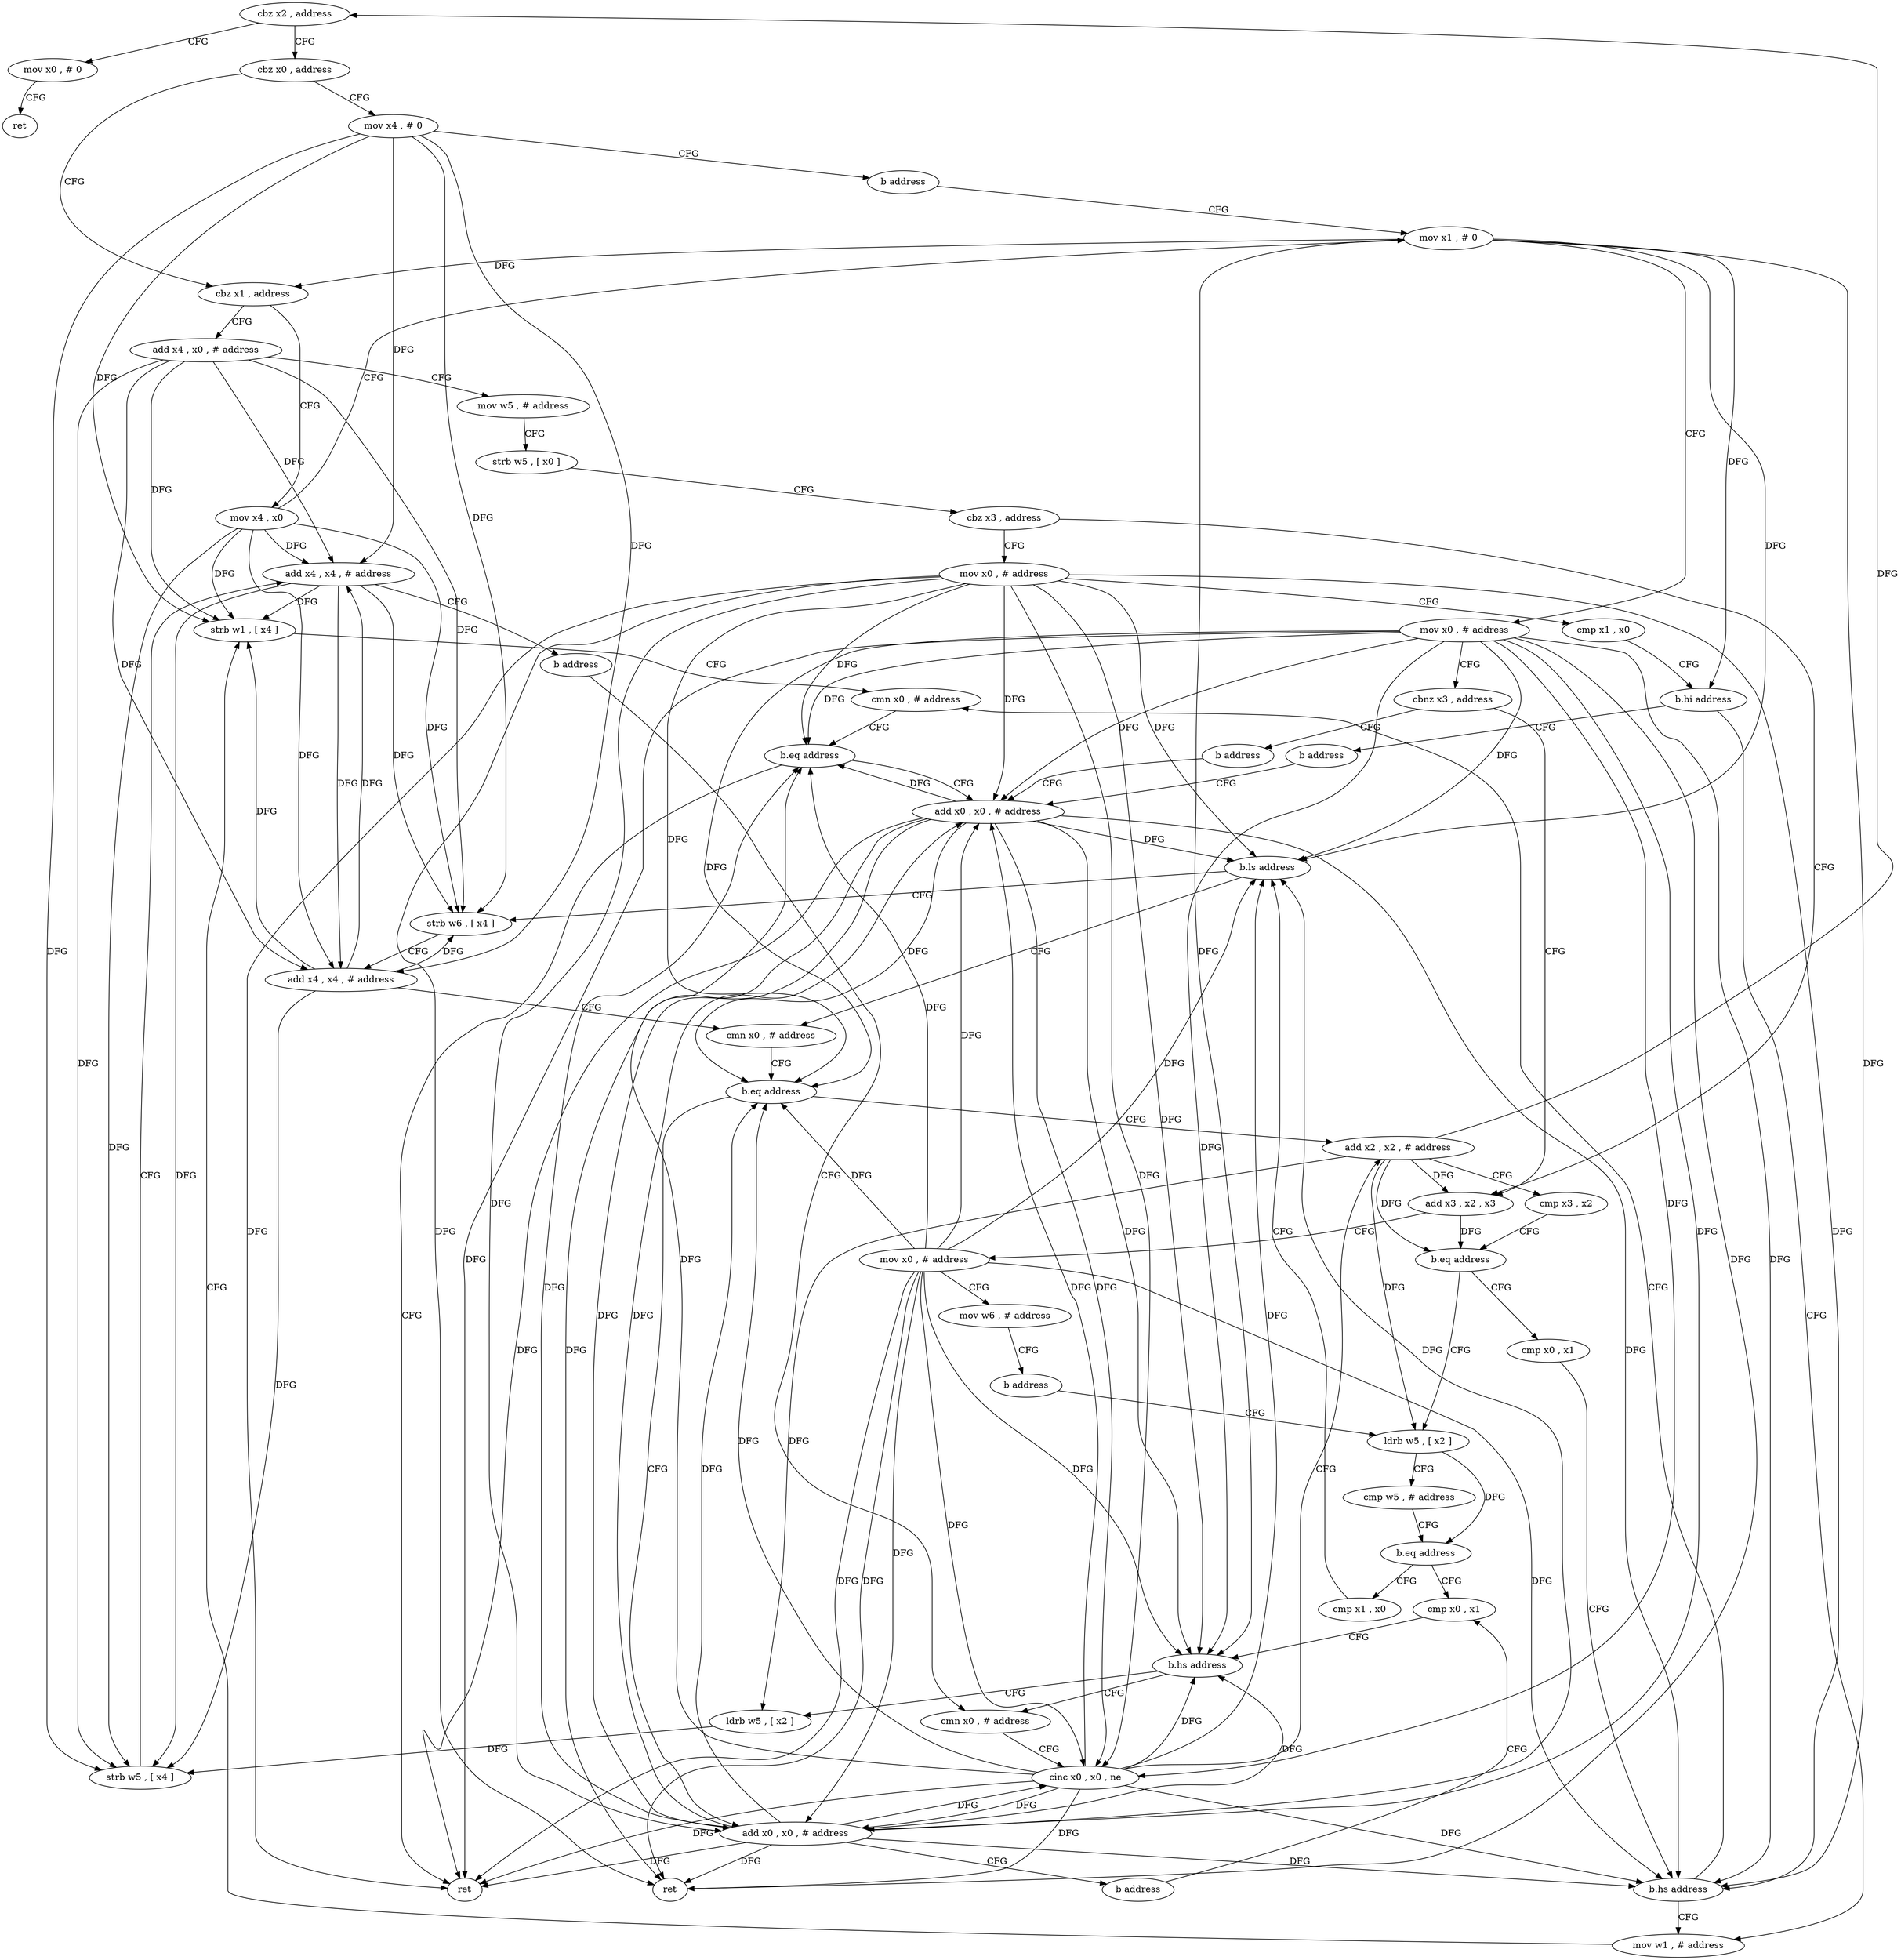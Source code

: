 digraph "func" {
"4289652" [label = "cbz x2 , address" ]
"4289816" [label = "mov x0 , # 0" ]
"4289656" [label = "cbz x0 , address" ]
"4289820" [label = "ret" ]
"4289840" [label = "mov x4 , # 0" ]
"4289660" [label = "cbz x1 , address" ]
"4289844" [label = "b address" ]
"4289852" [label = "mov x1 , # 0" ]
"4289848" [label = "mov x4 , x0" ]
"4289664" [label = "add x4 , x0 , # address" ]
"4289856" [label = "mov x0 , # address" ]
"4289860" [label = "cbnz x3 , address" ]
"4289680" [label = "add x3 , x2 , x3" ]
"4289864" [label = "b address" ]
"4289668" [label = "mov w5 , # address" ]
"4289672" [label = "strb w5 , [ x0 ]" ]
"4289676" [label = "cbz x3 , address" ]
"4289824" [label = "mov x0 , # address" ]
"4289684" [label = "mov x0 , # address" ]
"4289688" [label = "mov w6 , # address" ]
"4289692" [label = "b address" ]
"4289748" [label = "ldrb w5 , [ x2 ]" ]
"4289808" [label = "add x0 , x0 , # address" ]
"4289828" [label = "cmp x1 , x0" ]
"4289832" [label = "b.hi address" ]
"4289792" [label = "mov w1 , # address" ]
"4289836" [label = "b address" ]
"4289752" [label = "cmp w5 , # address" ]
"4289756" [label = "b.eq address" ]
"4289696" [label = "cmp x1 , x0" ]
"4289760" [label = "cmp x0 , x1" ]
"4289812" [label = "ret" ]
"4289796" [label = "strb w1 , [ x4 ]" ]
"4289800" [label = "cmn x0 , # address" ]
"4289700" [label = "b.ls address" ]
"4289712" [label = "cmn x0 , # address" ]
"4289704" [label = "strb w6 , [ x4 ]" ]
"4289764" [label = "b.hs address" ]
"4289728" [label = "cmn x0 , # address" ]
"4289768" [label = "ldrb w5 , [ x2 ]" ]
"4289868" [label = "ret" ]
"4289716" [label = "b.eq address" ]
"4289736" [label = "add x2 , x2 , # address" ]
"4289720" [label = "add x0 , x0 , # address" ]
"4289708" [label = "add x4 , x4 , # address" ]
"4289732" [label = "cinc x0 , x0 , ne" ]
"4289772" [label = "strb w5 , [ x4 ]" ]
"4289776" [label = "add x4 , x4 , # address" ]
"4289780" [label = "b address" ]
"4289740" [label = "cmp x3 , x2" ]
"4289744" [label = "b.eq address" ]
"4289784" [label = "cmp x0 , x1" ]
"4289724" [label = "b address" ]
"4289788" [label = "b.hs address" ]
"4289804" [label = "b.eq address" ]
"4289652" -> "4289816" [ label = "CFG" ]
"4289652" -> "4289656" [ label = "CFG" ]
"4289816" -> "4289820" [ label = "CFG" ]
"4289656" -> "4289840" [ label = "CFG" ]
"4289656" -> "4289660" [ label = "CFG" ]
"4289840" -> "4289844" [ label = "CFG" ]
"4289840" -> "4289796" [ label = "DFG" ]
"4289840" -> "4289704" [ label = "DFG" ]
"4289840" -> "4289708" [ label = "DFG" ]
"4289840" -> "4289772" [ label = "DFG" ]
"4289840" -> "4289776" [ label = "DFG" ]
"4289660" -> "4289848" [ label = "CFG" ]
"4289660" -> "4289664" [ label = "CFG" ]
"4289844" -> "4289852" [ label = "CFG" ]
"4289852" -> "4289856" [ label = "CFG" ]
"4289852" -> "4289660" [ label = "DFG" ]
"4289852" -> "4289832" [ label = "DFG" ]
"4289852" -> "4289700" [ label = "DFG" ]
"4289852" -> "4289764" [ label = "DFG" ]
"4289852" -> "4289788" [ label = "DFG" ]
"4289848" -> "4289852" [ label = "CFG" ]
"4289848" -> "4289796" [ label = "DFG" ]
"4289848" -> "4289704" [ label = "DFG" ]
"4289848" -> "4289708" [ label = "DFG" ]
"4289848" -> "4289772" [ label = "DFG" ]
"4289848" -> "4289776" [ label = "DFG" ]
"4289664" -> "4289668" [ label = "CFG" ]
"4289664" -> "4289796" [ label = "DFG" ]
"4289664" -> "4289704" [ label = "DFG" ]
"4289664" -> "4289708" [ label = "DFG" ]
"4289664" -> "4289772" [ label = "DFG" ]
"4289664" -> "4289776" [ label = "DFG" ]
"4289856" -> "4289860" [ label = "CFG" ]
"4289856" -> "4289808" [ label = "DFG" ]
"4289856" -> "4289812" [ label = "DFG" ]
"4289856" -> "4289700" [ label = "DFG" ]
"4289856" -> "4289764" [ label = "DFG" ]
"4289856" -> "4289804" [ label = "DFG" ]
"4289856" -> "4289716" [ label = "DFG" ]
"4289856" -> "4289732" [ label = "DFG" ]
"4289856" -> "4289868" [ label = "DFG" ]
"4289856" -> "4289720" [ label = "DFG" ]
"4289856" -> "4289788" [ label = "DFG" ]
"4289860" -> "4289680" [ label = "CFG" ]
"4289860" -> "4289864" [ label = "CFG" ]
"4289680" -> "4289684" [ label = "CFG" ]
"4289680" -> "4289744" [ label = "DFG" ]
"4289864" -> "4289808" [ label = "CFG" ]
"4289668" -> "4289672" [ label = "CFG" ]
"4289672" -> "4289676" [ label = "CFG" ]
"4289676" -> "4289824" [ label = "CFG" ]
"4289676" -> "4289680" [ label = "CFG" ]
"4289824" -> "4289828" [ label = "CFG" ]
"4289824" -> "4289808" [ label = "DFG" ]
"4289824" -> "4289812" [ label = "DFG" ]
"4289824" -> "4289700" [ label = "DFG" ]
"4289824" -> "4289764" [ label = "DFG" ]
"4289824" -> "4289804" [ label = "DFG" ]
"4289824" -> "4289716" [ label = "DFG" ]
"4289824" -> "4289732" [ label = "DFG" ]
"4289824" -> "4289868" [ label = "DFG" ]
"4289824" -> "4289720" [ label = "DFG" ]
"4289824" -> "4289788" [ label = "DFG" ]
"4289684" -> "4289688" [ label = "CFG" ]
"4289684" -> "4289808" [ label = "DFG" ]
"4289684" -> "4289812" [ label = "DFG" ]
"4289684" -> "4289700" [ label = "DFG" ]
"4289684" -> "4289764" [ label = "DFG" ]
"4289684" -> "4289804" [ label = "DFG" ]
"4289684" -> "4289716" [ label = "DFG" ]
"4289684" -> "4289732" [ label = "DFG" ]
"4289684" -> "4289868" [ label = "DFG" ]
"4289684" -> "4289720" [ label = "DFG" ]
"4289684" -> "4289788" [ label = "DFG" ]
"4289688" -> "4289692" [ label = "CFG" ]
"4289692" -> "4289748" [ label = "CFG" ]
"4289748" -> "4289752" [ label = "CFG" ]
"4289748" -> "4289756" [ label = "DFG" ]
"4289808" -> "4289812" [ label = "DFG" ]
"4289808" -> "4289700" [ label = "DFG" ]
"4289808" -> "4289764" [ label = "DFG" ]
"4289808" -> "4289804" [ label = "DFG" ]
"4289808" -> "4289716" [ label = "DFG" ]
"4289808" -> "4289732" [ label = "DFG" ]
"4289808" -> "4289868" [ label = "DFG" ]
"4289808" -> "4289720" [ label = "DFG" ]
"4289808" -> "4289788" [ label = "DFG" ]
"4289828" -> "4289832" [ label = "CFG" ]
"4289832" -> "4289792" [ label = "CFG" ]
"4289832" -> "4289836" [ label = "CFG" ]
"4289792" -> "4289796" [ label = "CFG" ]
"4289836" -> "4289808" [ label = "CFG" ]
"4289752" -> "4289756" [ label = "CFG" ]
"4289756" -> "4289696" [ label = "CFG" ]
"4289756" -> "4289760" [ label = "CFG" ]
"4289696" -> "4289700" [ label = "CFG" ]
"4289760" -> "4289764" [ label = "CFG" ]
"4289796" -> "4289800" [ label = "CFG" ]
"4289800" -> "4289804" [ label = "CFG" ]
"4289700" -> "4289712" [ label = "CFG" ]
"4289700" -> "4289704" [ label = "CFG" ]
"4289712" -> "4289716" [ label = "CFG" ]
"4289704" -> "4289708" [ label = "CFG" ]
"4289764" -> "4289728" [ label = "CFG" ]
"4289764" -> "4289768" [ label = "CFG" ]
"4289728" -> "4289732" [ label = "CFG" ]
"4289768" -> "4289772" [ label = "DFG" ]
"4289716" -> "4289736" [ label = "CFG" ]
"4289716" -> "4289720" [ label = "CFG" ]
"4289736" -> "4289740" [ label = "CFG" ]
"4289736" -> "4289652" [ label = "DFG" ]
"4289736" -> "4289748" [ label = "DFG" ]
"4289736" -> "4289768" [ label = "DFG" ]
"4289736" -> "4289680" [ label = "DFG" ]
"4289736" -> "4289744" [ label = "DFG" ]
"4289720" -> "4289724" [ label = "CFG" ]
"4289720" -> "4289808" [ label = "DFG" ]
"4289720" -> "4289700" [ label = "DFG" ]
"4289720" -> "4289804" [ label = "DFG" ]
"4289720" -> "4289716" [ label = "DFG" ]
"4289720" -> "4289732" [ label = "DFG" ]
"4289720" -> "4289812" [ label = "DFG" ]
"4289720" -> "4289764" [ label = "DFG" ]
"4289720" -> "4289868" [ label = "DFG" ]
"4289720" -> "4289788" [ label = "DFG" ]
"4289708" -> "4289712" [ label = "CFG" ]
"4289708" -> "4289796" [ label = "DFG" ]
"4289708" -> "4289704" [ label = "DFG" ]
"4289708" -> "4289772" [ label = "DFG" ]
"4289708" -> "4289776" [ label = "DFG" ]
"4289732" -> "4289736" [ label = "CFG" ]
"4289732" -> "4289808" [ label = "DFG" ]
"4289732" -> "4289700" [ label = "DFG" ]
"4289732" -> "4289804" [ label = "DFG" ]
"4289732" -> "4289716" [ label = "DFG" ]
"4289732" -> "4289720" [ label = "DFG" ]
"4289732" -> "4289812" [ label = "DFG" ]
"4289732" -> "4289764" [ label = "DFG" ]
"4289732" -> "4289868" [ label = "DFG" ]
"4289732" -> "4289788" [ label = "DFG" ]
"4289772" -> "4289776" [ label = "CFG" ]
"4289776" -> "4289780" [ label = "CFG" ]
"4289776" -> "4289796" [ label = "DFG" ]
"4289776" -> "4289704" [ label = "DFG" ]
"4289776" -> "4289708" [ label = "DFG" ]
"4289776" -> "4289772" [ label = "DFG" ]
"4289780" -> "4289728" [ label = "CFG" ]
"4289740" -> "4289744" [ label = "CFG" ]
"4289744" -> "4289784" [ label = "CFG" ]
"4289744" -> "4289748" [ label = "CFG" ]
"4289784" -> "4289788" [ label = "CFG" ]
"4289724" -> "4289760" [ label = "CFG" ]
"4289788" -> "4289800" [ label = "CFG" ]
"4289788" -> "4289792" [ label = "CFG" ]
"4289804" -> "4289868" [ label = "CFG" ]
"4289804" -> "4289808" [ label = "CFG" ]
}
